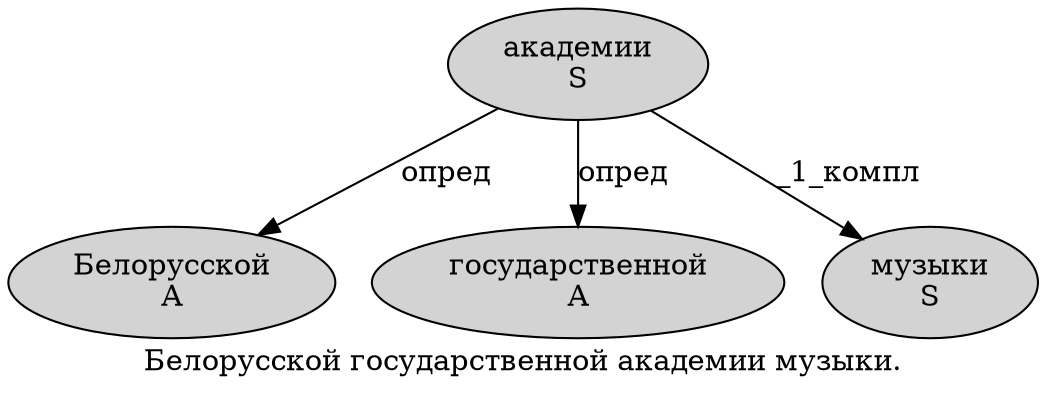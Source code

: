 digraph SENTENCE_102 {
	graph [label="Белорусской государственной академии музыки."]
	node [style=filled]
		0 [label="Белорусской
A" color="" fillcolor=lightgray penwidth=1 shape=ellipse]
		1 [label="государственной
A" color="" fillcolor=lightgray penwidth=1 shape=ellipse]
		2 [label="академии
S" color="" fillcolor=lightgray penwidth=1 shape=ellipse]
		3 [label="музыки
S" color="" fillcolor=lightgray penwidth=1 shape=ellipse]
			2 -> 0 [label="опред"]
			2 -> 1 [label="опред"]
			2 -> 3 [label="_1_компл"]
}